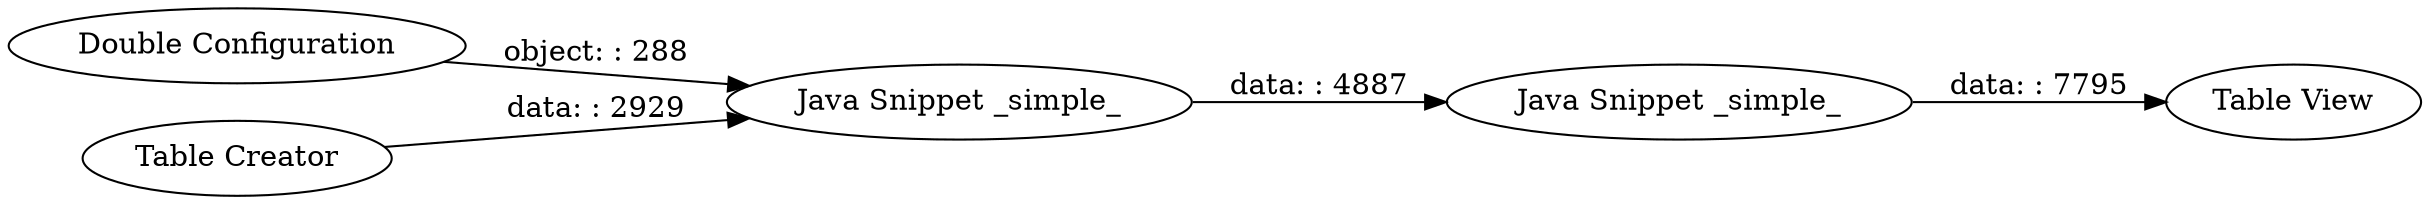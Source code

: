 digraph {
	"-6799420489863764558_5" [label="Table View"]
	"-6799420489863764558_2" [label="Double Configuration"]
	"-6799420489863764558_4" [label="Java Snippet _simple_"]
	"-6799420489863764558_3" [label="Table Creator"]
	"-6799420489863764558_1" [label="Java Snippet _simple_"]
	"-6799420489863764558_3" -> "-6799420489863764558_1" [label="data: : 2929"]
	"-6799420489863764558_2" -> "-6799420489863764558_1" [label="object: : 288"]
	"-6799420489863764558_4" -> "-6799420489863764558_5" [label="data: : 7795"]
	"-6799420489863764558_1" -> "-6799420489863764558_4" [label="data: : 4887"]
	rankdir=LR
}
